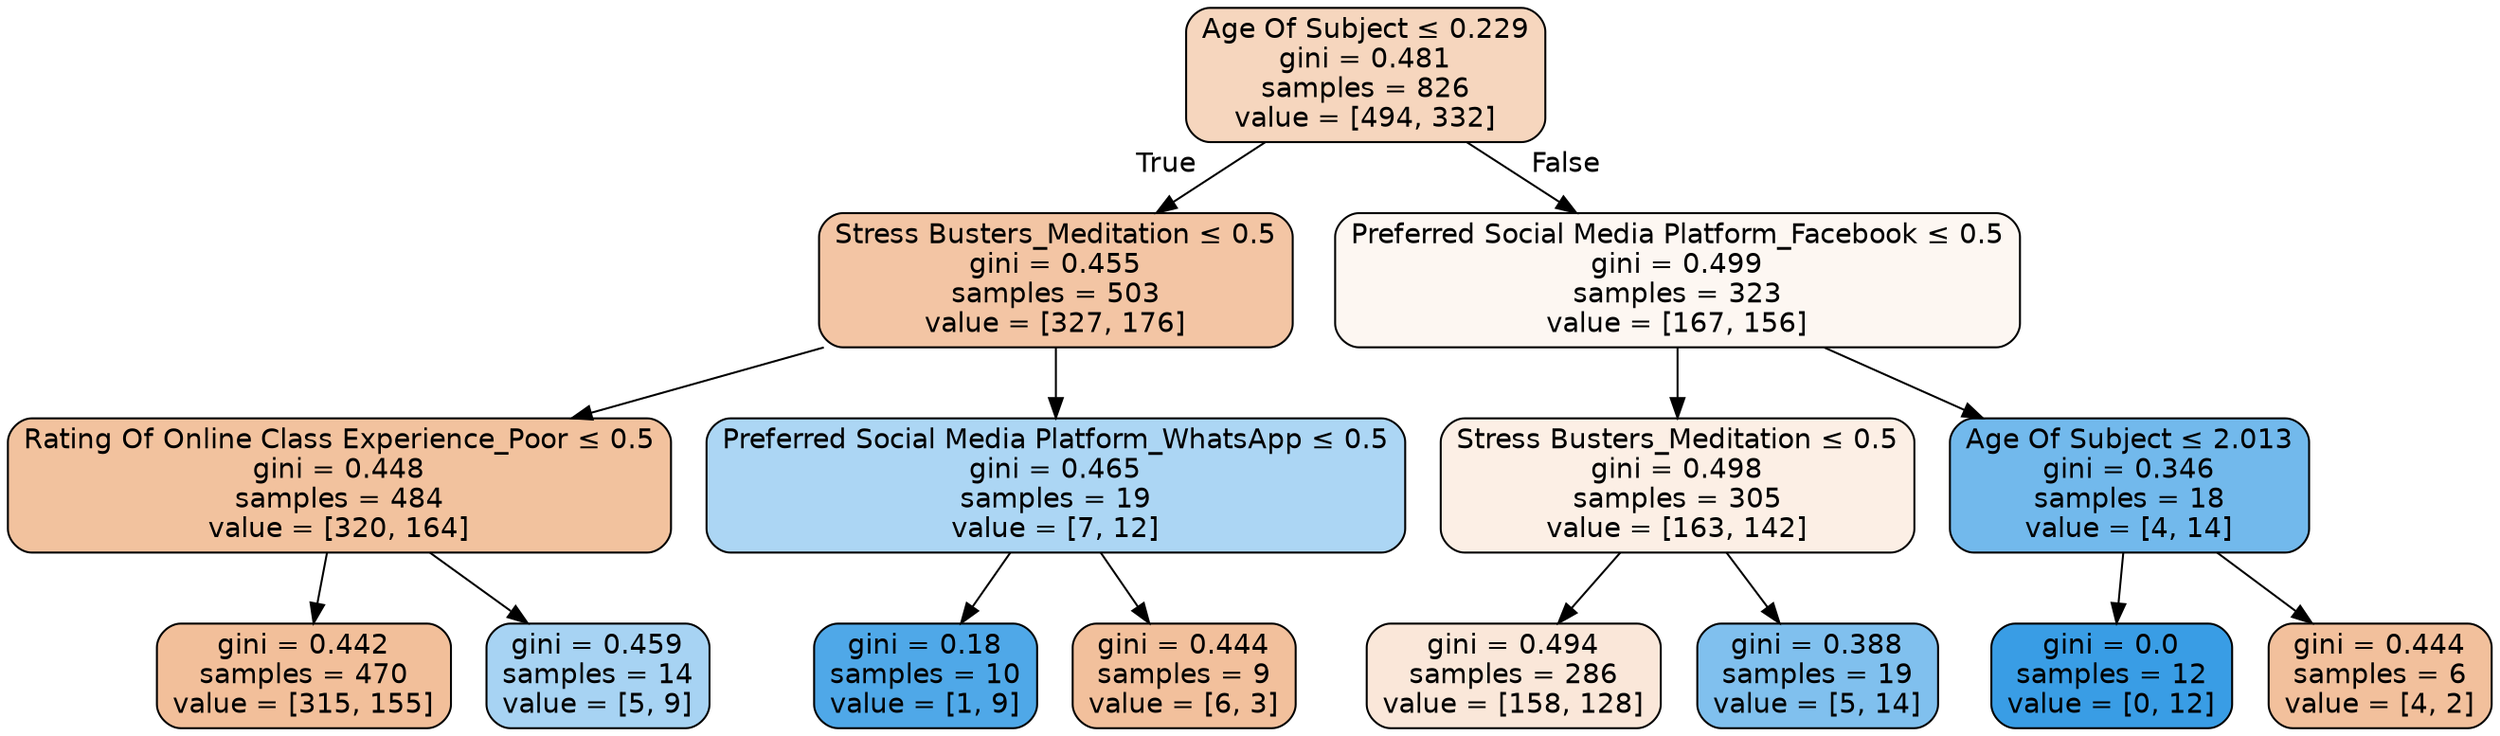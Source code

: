 digraph Tree {
node [shape=box, style="filled, rounded", color="black", fontname="helvetica"] ;
edge [fontname="helvetica"] ;
0 [label=<Age Of Subject &le; 0.229<br/>gini = 0.481<br/>samples = 826<br/>value = [494, 332]>, fillcolor="#f6d6be"] ;
1 [label=<Stress Busters_Meditation &le; 0.5<br/>gini = 0.455<br/>samples = 503<br/>value = [327, 176]>, fillcolor="#f3c5a4"] ;
0 -> 1 [labeldistance=2.5, labelangle=45, headlabel="True"] ;
2 [label=<Rating Of Online Class Experience_Poor &le; 0.5<br/>gini = 0.448<br/>samples = 484<br/>value = [320, 164]>, fillcolor="#f2c29e"] ;
1 -> 2 ;
3 [label=<gini = 0.442<br/>samples = 470<br/>value = [315, 155]>, fillcolor="#f2bf9a"] ;
2 -> 3 ;
4 [label=<gini = 0.459<br/>samples = 14<br/>value = [5, 9]>, fillcolor="#a7d3f3"] ;
2 -> 4 ;
5 [label=<Preferred Social Media Platform_WhatsApp &le; 0.5<br/>gini = 0.465<br/>samples = 19<br/>value = [7, 12]>, fillcolor="#acd6f4"] ;
1 -> 5 ;
6 [label=<gini = 0.18<br/>samples = 10<br/>value = [1, 9]>, fillcolor="#4fa8e8"] ;
5 -> 6 ;
7 [label=<gini = 0.444<br/>samples = 9<br/>value = [6, 3]>, fillcolor="#f2c09c"] ;
5 -> 7 ;
8 [label=<Preferred Social Media Platform_Facebook &le; 0.5<br/>gini = 0.499<br/>samples = 323<br/>value = [167, 156]>, fillcolor="#fdf7f2"] ;
0 -> 8 [labeldistance=2.5, labelangle=-45, headlabel="False"] ;
9 [label=<Stress Busters_Meditation &le; 0.5<br/>gini = 0.498<br/>samples = 305<br/>value = [163, 142]>, fillcolor="#fcefe5"] ;
8 -> 9 ;
10 [label=<gini = 0.494<br/>samples = 286<br/>value = [158, 128]>, fillcolor="#fae7d9"] ;
9 -> 10 ;
11 [label=<gini = 0.388<br/>samples = 19<br/>value = [5, 14]>, fillcolor="#80c0ee"] ;
9 -> 11 ;
12 [label=<Age Of Subject &le; 2.013<br/>gini = 0.346<br/>samples = 18<br/>value = [4, 14]>, fillcolor="#72b9ec"] ;
8 -> 12 ;
13 [label=<gini = 0.0<br/>samples = 12<br/>value = [0, 12]>, fillcolor="#399de5"] ;
12 -> 13 ;
14 [label=<gini = 0.444<br/>samples = 6<br/>value = [4, 2]>, fillcolor="#f2c09c"] ;
12 -> 14 ;
}